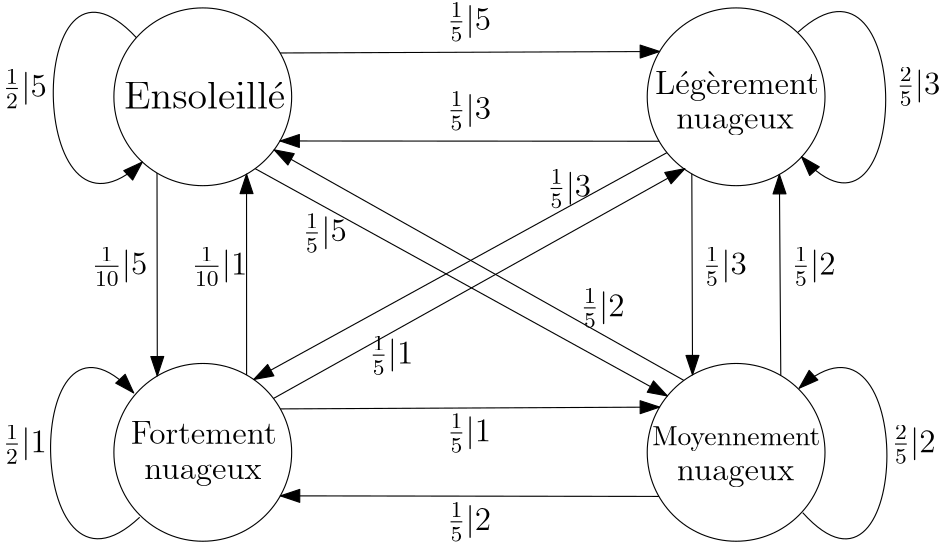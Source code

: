 <?xml version="1.0"?>
<!DOCTYPE ipe SYSTEM "ipe.dtd">
<ipe version="70206" creator="Ipe 7.2.6">
<info created="D:20170305222745" modified="D:20170305230543"/>
<ipestyle name="basic">
<symbol name="arrow/arc(spx)">
<path stroke="sym-stroke" fill="sym-stroke" pen="sym-pen">
0 0 m
-1 0.333 l
-1 -0.333 l
h
</path>
</symbol>
<symbol name="arrow/farc(spx)">
<path stroke="sym-stroke" fill="white" pen="sym-pen">
0 0 m
-1 0.333 l
-1 -0.333 l
h
</path>
</symbol>
<symbol name="arrow/ptarc(spx)">
<path stroke="sym-stroke" fill="sym-stroke" pen="sym-pen">
0 0 m
-1 0.333 l
-0.8 0 l
-1 -0.333 l
h
</path>
</symbol>
<symbol name="arrow/fptarc(spx)">
<path stroke="sym-stroke" fill="white" pen="sym-pen">
0 0 m
-1 0.333 l
-0.8 0 l
-1 -0.333 l
h
</path>
</symbol>
<symbol name="mark/circle(sx)" transformations="translations">
<path fill="sym-stroke">
0.6 0 0 0.6 0 0 e
0.4 0 0 0.4 0 0 e
</path>
</symbol>
<symbol name="mark/disk(sx)" transformations="translations">
<path fill="sym-stroke">
0.6 0 0 0.6 0 0 e
</path>
</symbol>
<symbol name="mark/fdisk(sfx)" transformations="translations">
<group>
<path fill="sym-fill">
0.5 0 0 0.5 0 0 e
</path>
<path fill="sym-stroke" fillrule="eofill">
0.6 0 0 0.6 0 0 e
0.4 0 0 0.4 0 0 e
</path>
</group>
</symbol>
<symbol name="mark/box(sx)" transformations="translations">
<path fill="sym-stroke" fillrule="eofill">
-0.6 -0.6 m
0.6 -0.6 l
0.6 0.6 l
-0.6 0.6 l
h
-0.4 -0.4 m
0.4 -0.4 l
0.4 0.4 l
-0.4 0.4 l
h
</path>
</symbol>
<symbol name="mark/square(sx)" transformations="translations">
<path fill="sym-stroke">
-0.6 -0.6 m
0.6 -0.6 l
0.6 0.6 l
-0.6 0.6 l
h
</path>
</symbol>
<symbol name="mark/fsquare(sfx)" transformations="translations">
<group>
<path fill="sym-fill">
-0.5 -0.5 m
0.5 -0.5 l
0.5 0.5 l
-0.5 0.5 l
h
</path>
<path fill="sym-stroke" fillrule="eofill">
-0.6 -0.6 m
0.6 -0.6 l
0.6 0.6 l
-0.6 0.6 l
h
-0.4 -0.4 m
0.4 -0.4 l
0.4 0.4 l
-0.4 0.4 l
h
</path>
</group>
</symbol>
<symbol name="mark/cross(sx)" transformations="translations">
<group>
<path fill="sym-stroke">
-0.43 -0.57 m
0.57 0.43 l
0.43 0.57 l
-0.57 -0.43 l
h
</path>
<path fill="sym-stroke">
-0.43 0.57 m
0.57 -0.43 l
0.43 -0.57 l
-0.57 0.43 l
h
</path>
</group>
</symbol>
<symbol name="arrow/fnormal(spx)">
<path stroke="sym-stroke" fill="white" pen="sym-pen">
0 0 m
-1 0.333 l
-1 -0.333 l
h
</path>
</symbol>
<symbol name="arrow/pointed(spx)">
<path stroke="sym-stroke" fill="sym-stroke" pen="sym-pen">
0 0 m
-1 0.333 l
-0.8 0 l
-1 -0.333 l
h
</path>
</symbol>
<symbol name="arrow/fpointed(spx)">
<path stroke="sym-stroke" fill="white" pen="sym-pen">
0 0 m
-1 0.333 l
-0.8 0 l
-1 -0.333 l
h
</path>
</symbol>
<symbol name="arrow/linear(spx)">
<path stroke="sym-stroke" pen="sym-pen">
-1 0.333 m
0 0 l
-1 -0.333 l
</path>
</symbol>
<symbol name="arrow/fdouble(spx)">
<path stroke="sym-stroke" fill="white" pen="sym-pen">
0 0 m
-1 0.333 l
-1 -0.333 l
h
-1 0 m
-2 0.333 l
-2 -0.333 l
h
</path>
</symbol>
<symbol name="arrow/double(spx)">
<path stroke="sym-stroke" fill="sym-stroke" pen="sym-pen">
0 0 m
-1 0.333 l
-1 -0.333 l
h
-1 0 m
-2 0.333 l
-2 -0.333 l
h
</path>
</symbol>
<pen name="heavier" value="0.8"/>
<pen name="fat" value="1.2"/>
<pen name="ultrafat" value="2"/>
<symbolsize name="large" value="5"/>
<symbolsize name="small" value="2"/>
<symbolsize name="tiny" value="1.1"/>
<arrowsize name="large" value="10"/>
<arrowsize name="small" value="5"/>
<arrowsize name="tiny" value="3"/>
<color name="red" value="1 0 0"/>
<color name="green" value="0 1 0"/>
<color name="blue" value="0 0 1"/>
<color name="yellow" value="1 1 0"/>
<color name="orange" value="1 0.647 0"/>
<color name="gold" value="1 0.843 0"/>
<color name="purple" value="0.627 0.125 0.941"/>
<color name="gray" value="0.745"/>
<color name="brown" value="0.647 0.165 0.165"/>
<color name="navy" value="0 0 0.502"/>
<color name="pink" value="1 0.753 0.796"/>
<color name="seagreen" value="0.18 0.545 0.341"/>
<color name="turquoise" value="0.251 0.878 0.816"/>
<color name="violet" value="0.933 0.51 0.933"/>
<color name="darkblue" value="0 0 0.545"/>
<color name="darkcyan" value="0 0.545 0.545"/>
<color name="darkgray" value="0.663"/>
<color name="darkgreen" value="0 0.392 0"/>
<color name="darkmagenta" value="0.545 0 0.545"/>
<color name="darkorange" value="1 0.549 0"/>
<color name="darkred" value="0.545 0 0"/>
<color name="lightblue" value="0.678 0.847 0.902"/>
<color name="lightcyan" value="0.878 1 1"/>
<color name="lightgray" value="0.827"/>
<color name="lightgreen" value="0.565 0.933 0.565"/>
<color name="lightyellow" value="1 1 0.878"/>
<dashstyle name="dashed" value="[4] 0"/>
<dashstyle name="dotted" value="[1 3] 0"/>
<dashstyle name="dash dotted" value="[4 2 1 2] 0"/>
<dashstyle name="dash dot dotted" value="[4 2 1 2 1 2] 0"/>
<textsize name="large" value="\large"/>
<textsize name="Large" value="\Large"/>
<textsize name="LARGE" value="\LARGE"/>
<textsize name="huge" value="\huge"/>
<textsize name="Huge" value="\Huge"/>
<textsize name="small" value="\small"/>
<textsize name="footnote" value="\footnotesize"/>
<textsize name="tiny" value="\tiny"/>
<textstyle name="center" begin="\begin{center}" end="\end{center}"/>
<textstyle name="itemize" begin="\begin{itemize}" end="\end{itemize}"/>
<textstyle name="item" begin="\begin{itemize}\item{}" end="\end{itemize}"/>
<gridsize name="4 pts" value="4"/>
<gridsize name="8 pts (~3 mm)" value="8"/>
<gridsize name="16 pts (~6 mm)" value="16"/>
<gridsize name="32 pts (~12 mm)" value="32"/>
<gridsize name="10 pts (~3.5 mm)" value="10"/>
<gridsize name="20 pts (~7 mm)" value="20"/>
<gridsize name="14 pts (~5 mm)" value="14"/>
<gridsize name="28 pts (~10 mm)" value="28"/>
<gridsize name="56 pts (~20 mm)" value="56"/>
<anglesize name="90 deg" value="90"/>
<anglesize name="60 deg" value="60"/>
<anglesize name="45 deg" value="45"/>
<anglesize name="30 deg" value="30"/>
<anglesize name="22.5 deg" value="22.5"/>
<opacity name="10%" value="0.1"/>
<opacity name="30%" value="0.3"/>
<opacity name="50%" value="0.5"/>
<opacity name="75%" value="0.75"/>
<tiling name="falling" angle="-60" step="4" width="1"/>
<tiling name="rising" angle="30" step="4" width="1"/>
</ipestyle>
<page>
<layer name="alpha"/>
<view layers="alpha" active="alpha"/>
<path layer="alpha" stroke="black">
32 0 0 32 96 736 e
</path>
<path stroke="black">
32 0 0 32 288 736 e
</path>
<path matrix="1 0 0 1 0 64" stroke="black">
32 0 0 32 96 544 e
</path>
<path matrix="1 0 0 1 0 64" stroke="black">
32 0 0 32 288 544 e
</path>
<path stroke="black" arrow="normal/normal">
123.841 751.776 m
260.47 752.312 l
</path>
<path stroke="black" arrow="normal/normal">
260.287 720.001 m
123.768 720.097 l
</path>
<path stroke="black" arrow="normal/normal">
79.5242 708.567 m
79.6312 635.497 l
</path>
<path stroke="black" arrow="normal/normal">
111.775 635.841 m
111.753 708.146 l
</path>
<path stroke="black" arrow="normal/normal">
304.082 635.666 m
303.577 708.047 l
</path>
<path stroke="black" arrow="normal/normal">
272.055 708.255 m
272.311 635.89 l
</path>
<path stroke="black" arrow="normal/normal">
123.916 623.643 m
260.457 624.291 l
</path>
<path stroke="black" arrow="normal/normal">
260.21 592.134 m
123.906 592.34 l
</path>
<path stroke="black" arrow="normal/normal">
269.201 633.896 m
121.683 716.911 l
</path>
<path stroke="black" arrow="normal/normal">
114.846 710.138 m
263.263 628.3 l
</path>
<path stroke="black" arrow="normal/normal">
263.102 715.898 m
114.338 634.224 l
</path>
<path matrix="1 0 0 1 -0.602716 0.694478" stroke="black" arrow="normal/normal">
121.987 626.673 m
270.159 709.435 l
</path>
<text matrix="1 0 0 1 -28.3694 -4.23893" transformations="translations" pos="96 736" stroke="black" type="label" width="58.02" height="9.963" depth="0" valign="baseline" size="Large">Ensoleill\&apos;e</text>
<text matrix="1 0 0 1 -6.19343 6.57935" transformations="translations" pos="265.008 730.441" stroke="black" type="label" width="59.016" height="8.307" depth="2.32" valign="baseline" size="large">L\&apos;eg\`erement</text>
<text matrix="1 0 0 1 6.40992 0.0870657" transformations="translations" pos="260.057 724.523" stroke="black" type="label" width="42.272" height="5.152" depth="2.32" valign="baseline" size="large">nuageux</text>
<text matrix="1 0 0 1 -7.87121 -0.724763" transformations="translations" pos="265.644 611.241" stroke="black" type="label" width="60.606" height="6.815" depth="1.93" valign="baseline">Moyennement</text>
<text matrix="1 0 0 1 -1.21657 -0.148247" transformations="translations" pos="267.844 598.113" stroke="black" type="label" width="42.272" height="5.152" depth="2.32" valign="baseline" size="large">nuageux</text>
<text transformations="translations" pos="70.0988 611.107" stroke="black" type="label" width="52.512" height="8.169" depth="0" valign="baseline" size="large">Fortement</text>
<text matrix="1 0 0 1 -0.990667 0.444741" transformations="translations" pos="75.911 597.918" stroke="black" type="label" width="42.272" height="5.152" depth="2.32" valign="baseline" size="large">nuageux</text>
<path stroke="black" arrow="normal/normal">
72.1052 757.285 m
31.5334 800.783
32.1687 672.832
74.2512 712.527 c
</path>
<path matrix="1 0 0 1 -0.969421 -127.896" stroke="black" rarrow="normal/normal">
72.1052 757.285 m
31.5334 800.783
32.1687 672.832
74.2512 712.527 c
</path>
<path matrix="-0.999818 0.0190529 -0.0190529 -0.999818 398.059 1470.21" stroke="black" rarrow="normal/normal">
72.1052 757.285 m
31.5334 800.783
32.1687 672.832
74.2512 712.527 c
</path>
<path matrix="-0.999818 0.0190529 -0.0190529 -0.999818 398.493 1342.06" stroke="black" arrow="normal/normal">
72.1052 757.285 m
31.5334 800.783
32.1687 672.832
74.2512 712.527 c
</path>
<text matrix="1 0 0 1 -1.8283 4.21657" transformations="translations" pos="347.546 732.633" stroke="black" type="label" width="15.799" height="9.846" depth="4.12" valign="baseline" size="large" style="math">\frac{2}{5} | 3</text>
<text matrix="1 0 0 1 -4 0" transformations="translations" pos="348 608" stroke="black" type="label" width="15.799" height="9.846" depth="4.12" valign="baseline" size="large" style="math">\frac{2}{5} | 2</text>
<text matrix="1 0 0 1 -8 0" transformations="translations" pos="32 736" stroke="black" type="label" width="15.799" height="9.846" depth="4.12" valign="baseline" size="large" style="math">\frac{1}{2} | 5</text>
<text matrix="1 0 0 1 -8 0" transformations="translations" pos="32 608" stroke="black" type="label" width="15.799" height="9.846" depth="4.12" valign="baseline" size="large" style="math">\frac{1}{2} | 1</text>
<text matrix="1 0 0 1 8 0" transformations="translations" pos="176 760" stroke="black" type="label" width="15.799" height="9.846" depth="4.12" valign="baseline" size="large" style="math">\frac{1}{5} | 5</text>
<text transformations="translations" pos="184 728" stroke="black" type="label" width="15.799" height="9.846" depth="4.12" valign="baseline" size="large" style="math">\frac{1}{5} | 3</text>
<text matrix="1 0 0 1 -4 0" transformations="translations" pos="312 672" stroke="black" type="label" width="15.799" height="9.846" depth="4.12" valign="baseline" size="large" style="math">\frac{1}{5} | 2</text>
<text matrix="1 0 0 1 -4 0" transformations="translations" pos="280 672" stroke="black" type="label" width="15.799" height="9.846" depth="4.12" valign="baseline" size="large" style="math">\frac{1}{5} | 3</text>
<text transformations="translations" pos="56 672" stroke="black" type="label" width="20.033" height="9.846" depth="4.12" valign="baseline" size="large" style="math">\frac{1}{10} | 5</text>
<text transformations="translations" pos="92 672" stroke="black" type="label" width="20.033" height="9.846" depth="4.12" valign="baseline" size="large" style="math">\frac{1}{10} | 1</text>
<text matrix="1 0 0 1 8 4" transformations="translations" pos="124 680" stroke="black" type="label" width="15.799" height="9.846" depth="4.12" valign="baseline" size="large" style="math">\frac{1}{5} | 5</text>
<text matrix="1 0 0 1 76 -46.986" transformations="translations" pos="156 704" stroke="black" type="label" width="15.799" height="9.846" depth="4.12" valign="baseline" size="large" style="math">\frac{1}{5} | 2</text>
<text matrix="1 0 0 1 8 0" transformations="translations" pos="212 700" stroke="black" type="label" width="15.799" height="9.846" depth="4.12" valign="baseline" size="large" style="math">\frac{1}{5} | 3</text>
<text matrix="1 0 0 1 8 0" transformations="translations" pos="148 640" stroke="black" type="label" width="15.799" height="9.846" depth="4.12" valign="baseline" size="large" style="math">\frac{1}{5} | 1</text>
<text matrix="1 0 0 1 8 4" transformations="translations" pos="176 608" stroke="black" type="label" width="15.799" height="9.846" depth="4.12" valign="baseline" size="large" style="math">\frac{1}{5} | 1</text>
<text matrix="1 0 0 1 0 4" transformations="translations" pos="184 576" stroke="black" type="label" width="15.799" height="9.846" depth="4.12" valign="baseline" size="large" style="math">\frac{1}{5} | 2</text>
</page>
</ipe>
